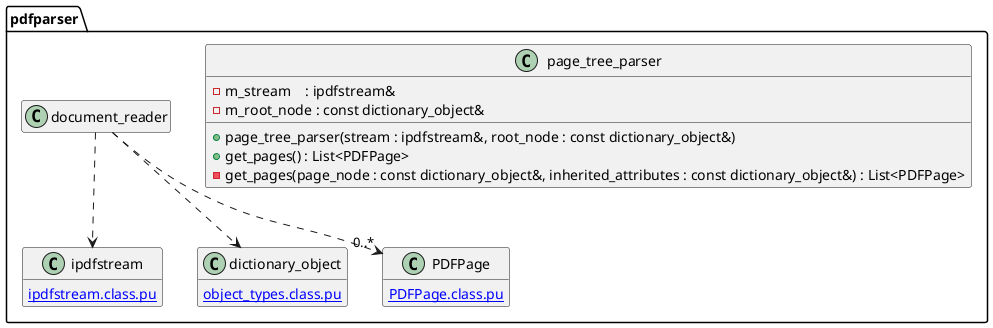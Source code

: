 @startuml page_tree_parser
hide empty members
namespace pdfparser {
class page_tree_parser {
	-m_stream    : ipdfstream&
	-m_root_node : const dictionary_object&

	+page_tree_parser(stream : ipdfstream&, root_node : const dictionary_object&)
	+get_pages() : List<PDFPage>
	-get_pages(page_node : const dictionary_object&, inherited_attributes : const dictionary_object&) : List<PDFPage>
}
document_reader ..> ipdfstream
document_reader ..> dictionary_object 
document_reader ..> "0..*" PDFPage

class ipdfstream {
	[[ipdfstream.class.pu]]
}
class dictionary_object {
	[[object_types.class.pu]]
}
class PDFPage {
	[[PDFPage.class.pu]]
}
@enduml
